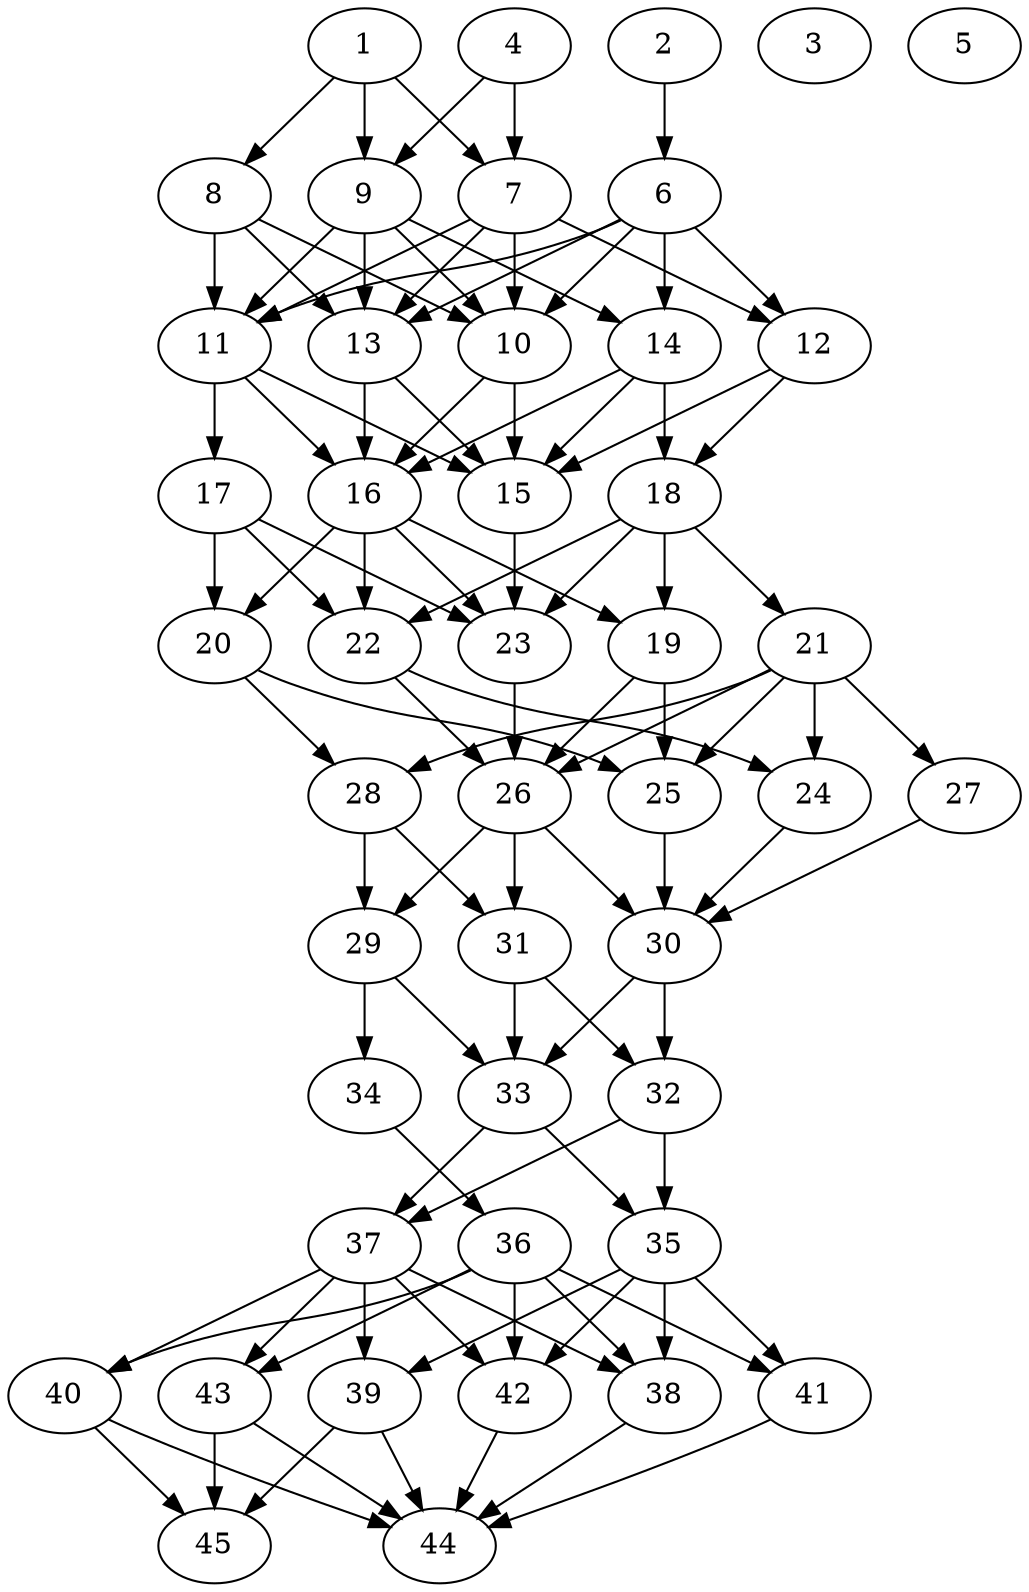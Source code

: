 // DAG automatically generated by daggen at Thu Oct  3 14:07:24 2019
// ./daggen --dot -n 45 --ccr 0.5 --fat 0.5 --regular 0.5 --density 0.9 --mindata 5242880 --maxdata 52428800 
digraph G {
  1 [size="46747648", alpha="0.16", expect_size="23373824"] 
  1 -> 7 [size ="23373824"]
  1 -> 8 [size ="23373824"]
  1 -> 9 [size ="23373824"]
  2 [size="18192384", alpha="0.19", expect_size="9096192"] 
  2 -> 6 [size ="9096192"]
  3 [size="76881920", alpha="0.07", expect_size="38440960"] 
  4 [size="75431936", alpha="0.00", expect_size="37715968"] 
  4 -> 7 [size ="37715968"]
  4 -> 9 [size ="37715968"]
  5 [size="37406720", alpha="0.02", expect_size="18703360"] 
  6 [size="82941952", alpha="0.01", expect_size="41470976"] 
  6 -> 10 [size ="41470976"]
  6 -> 11 [size ="41470976"]
  6 -> 12 [size ="41470976"]
  6 -> 13 [size ="41470976"]
  6 -> 14 [size ="41470976"]
  7 [size="59295744", alpha="0.10", expect_size="29647872"] 
  7 -> 10 [size ="29647872"]
  7 -> 11 [size ="29647872"]
  7 -> 12 [size ="29647872"]
  7 -> 13 [size ="29647872"]
  8 [size="84140032", alpha="0.13", expect_size="42070016"] 
  8 -> 10 [size ="42070016"]
  8 -> 11 [size ="42070016"]
  8 -> 13 [size ="42070016"]
  9 [size="33847296", alpha="0.16", expect_size="16923648"] 
  9 -> 10 [size ="16923648"]
  9 -> 11 [size ="16923648"]
  9 -> 13 [size ="16923648"]
  9 -> 14 [size ="16923648"]
  10 [size="36026368", alpha="0.07", expect_size="18013184"] 
  10 -> 15 [size ="18013184"]
  10 -> 16 [size ="18013184"]
  11 [size="44062720", alpha="0.17", expect_size="22031360"] 
  11 -> 15 [size ="22031360"]
  11 -> 16 [size ="22031360"]
  11 -> 17 [size ="22031360"]
  12 [size="24512512", alpha="0.04", expect_size="12256256"] 
  12 -> 15 [size ="12256256"]
  12 -> 18 [size ="12256256"]
  13 [size="22073344", alpha="0.12", expect_size="11036672"] 
  13 -> 15 [size ="11036672"]
  13 -> 16 [size ="11036672"]
  14 [size="53020672", alpha="0.06", expect_size="26510336"] 
  14 -> 15 [size ="26510336"]
  14 -> 16 [size ="26510336"]
  14 -> 18 [size ="26510336"]
  15 [size="53825536", alpha="0.16", expect_size="26912768"] 
  15 -> 23 [size ="26912768"]
  16 [size="65112064", alpha="0.19", expect_size="32556032"] 
  16 -> 19 [size ="32556032"]
  16 -> 20 [size ="32556032"]
  16 -> 22 [size ="32556032"]
  16 -> 23 [size ="32556032"]
  17 [size="71677952", alpha="0.20", expect_size="35838976"] 
  17 -> 20 [size ="35838976"]
  17 -> 22 [size ="35838976"]
  17 -> 23 [size ="35838976"]
  18 [size="23123968", alpha="0.08", expect_size="11561984"] 
  18 -> 19 [size ="11561984"]
  18 -> 21 [size ="11561984"]
  18 -> 22 [size ="11561984"]
  18 -> 23 [size ="11561984"]
  19 [size="85694464", alpha="0.06", expect_size="42847232"] 
  19 -> 25 [size ="42847232"]
  19 -> 26 [size ="42847232"]
  20 [size="67354624", alpha="0.05", expect_size="33677312"] 
  20 -> 25 [size ="33677312"]
  20 -> 28 [size ="33677312"]
  21 [size="101883904", alpha="0.11", expect_size="50941952"] 
  21 -> 24 [size ="50941952"]
  21 -> 25 [size ="50941952"]
  21 -> 26 [size ="50941952"]
  21 -> 27 [size ="50941952"]
  21 -> 28 [size ="50941952"]
  22 [size="86226944", alpha="0.18", expect_size="43113472"] 
  22 -> 24 [size ="43113472"]
  22 -> 26 [size ="43113472"]
  23 [size="102881280", alpha="0.00", expect_size="51440640"] 
  23 -> 26 [size ="51440640"]
  24 [size="63504384", alpha="0.16", expect_size="31752192"] 
  24 -> 30 [size ="31752192"]
  25 [size="91539456", alpha="0.17", expect_size="45769728"] 
  25 -> 30 [size ="45769728"]
  26 [size="72560640", alpha="0.13", expect_size="36280320"] 
  26 -> 29 [size ="36280320"]
  26 -> 30 [size ="36280320"]
  26 -> 31 [size ="36280320"]
  27 [size="66430976", alpha="0.00", expect_size="33215488"] 
  27 -> 30 [size ="33215488"]
  28 [size="64813056", alpha="0.03", expect_size="32406528"] 
  28 -> 29 [size ="32406528"]
  28 -> 31 [size ="32406528"]
  29 [size="102455296", alpha="0.10", expect_size="51227648"] 
  29 -> 33 [size ="51227648"]
  29 -> 34 [size ="51227648"]
  30 [size="37652480", alpha="0.03", expect_size="18826240"] 
  30 -> 32 [size ="18826240"]
  30 -> 33 [size ="18826240"]
  31 [size="59543552", alpha="0.03", expect_size="29771776"] 
  31 -> 32 [size ="29771776"]
  31 -> 33 [size ="29771776"]
  32 [size="15646720", alpha="0.06", expect_size="7823360"] 
  32 -> 35 [size ="7823360"]
  32 -> 37 [size ="7823360"]
  33 [size="102414336", alpha="0.12", expect_size="51207168"] 
  33 -> 35 [size ="51207168"]
  33 -> 37 [size ="51207168"]
  34 [size="103131136", alpha="0.06", expect_size="51565568"] 
  34 -> 36 [size ="51565568"]
  35 [size="82739200", alpha="0.10", expect_size="41369600"] 
  35 -> 38 [size ="41369600"]
  35 -> 39 [size ="41369600"]
  35 -> 41 [size ="41369600"]
  35 -> 42 [size ="41369600"]
  36 [size="68163584", alpha="0.05", expect_size="34081792"] 
  36 -> 38 [size ="34081792"]
  36 -> 40 [size ="34081792"]
  36 -> 41 [size ="34081792"]
  36 -> 42 [size ="34081792"]
  36 -> 43 [size ="34081792"]
  37 [size="37486592", alpha="0.13", expect_size="18743296"] 
  37 -> 38 [size ="18743296"]
  37 -> 39 [size ="18743296"]
  37 -> 40 [size ="18743296"]
  37 -> 42 [size ="18743296"]
  37 -> 43 [size ="18743296"]
  38 [size="39520256", alpha="0.04", expect_size="19760128"] 
  38 -> 44 [size ="19760128"]
  39 [size="53549056", alpha="0.11", expect_size="26774528"] 
  39 -> 44 [size ="26774528"]
  39 -> 45 [size ="26774528"]
  40 [size="102934528", alpha="0.10", expect_size="51467264"] 
  40 -> 44 [size ="51467264"]
  40 -> 45 [size ="51467264"]
  41 [size="24471552", alpha="0.08", expect_size="12235776"] 
  41 -> 44 [size ="12235776"]
  42 [size="40486912", alpha="0.02", expect_size="20243456"] 
  42 -> 44 [size ="20243456"]
  43 [size="70631424", alpha="0.16", expect_size="35315712"] 
  43 -> 44 [size ="35315712"]
  43 -> 45 [size ="35315712"]
  44 [size="32122880", alpha="0.01", expect_size="16061440"] 
  45 [size="61868032", alpha="0.04", expect_size="30934016"] 
}
